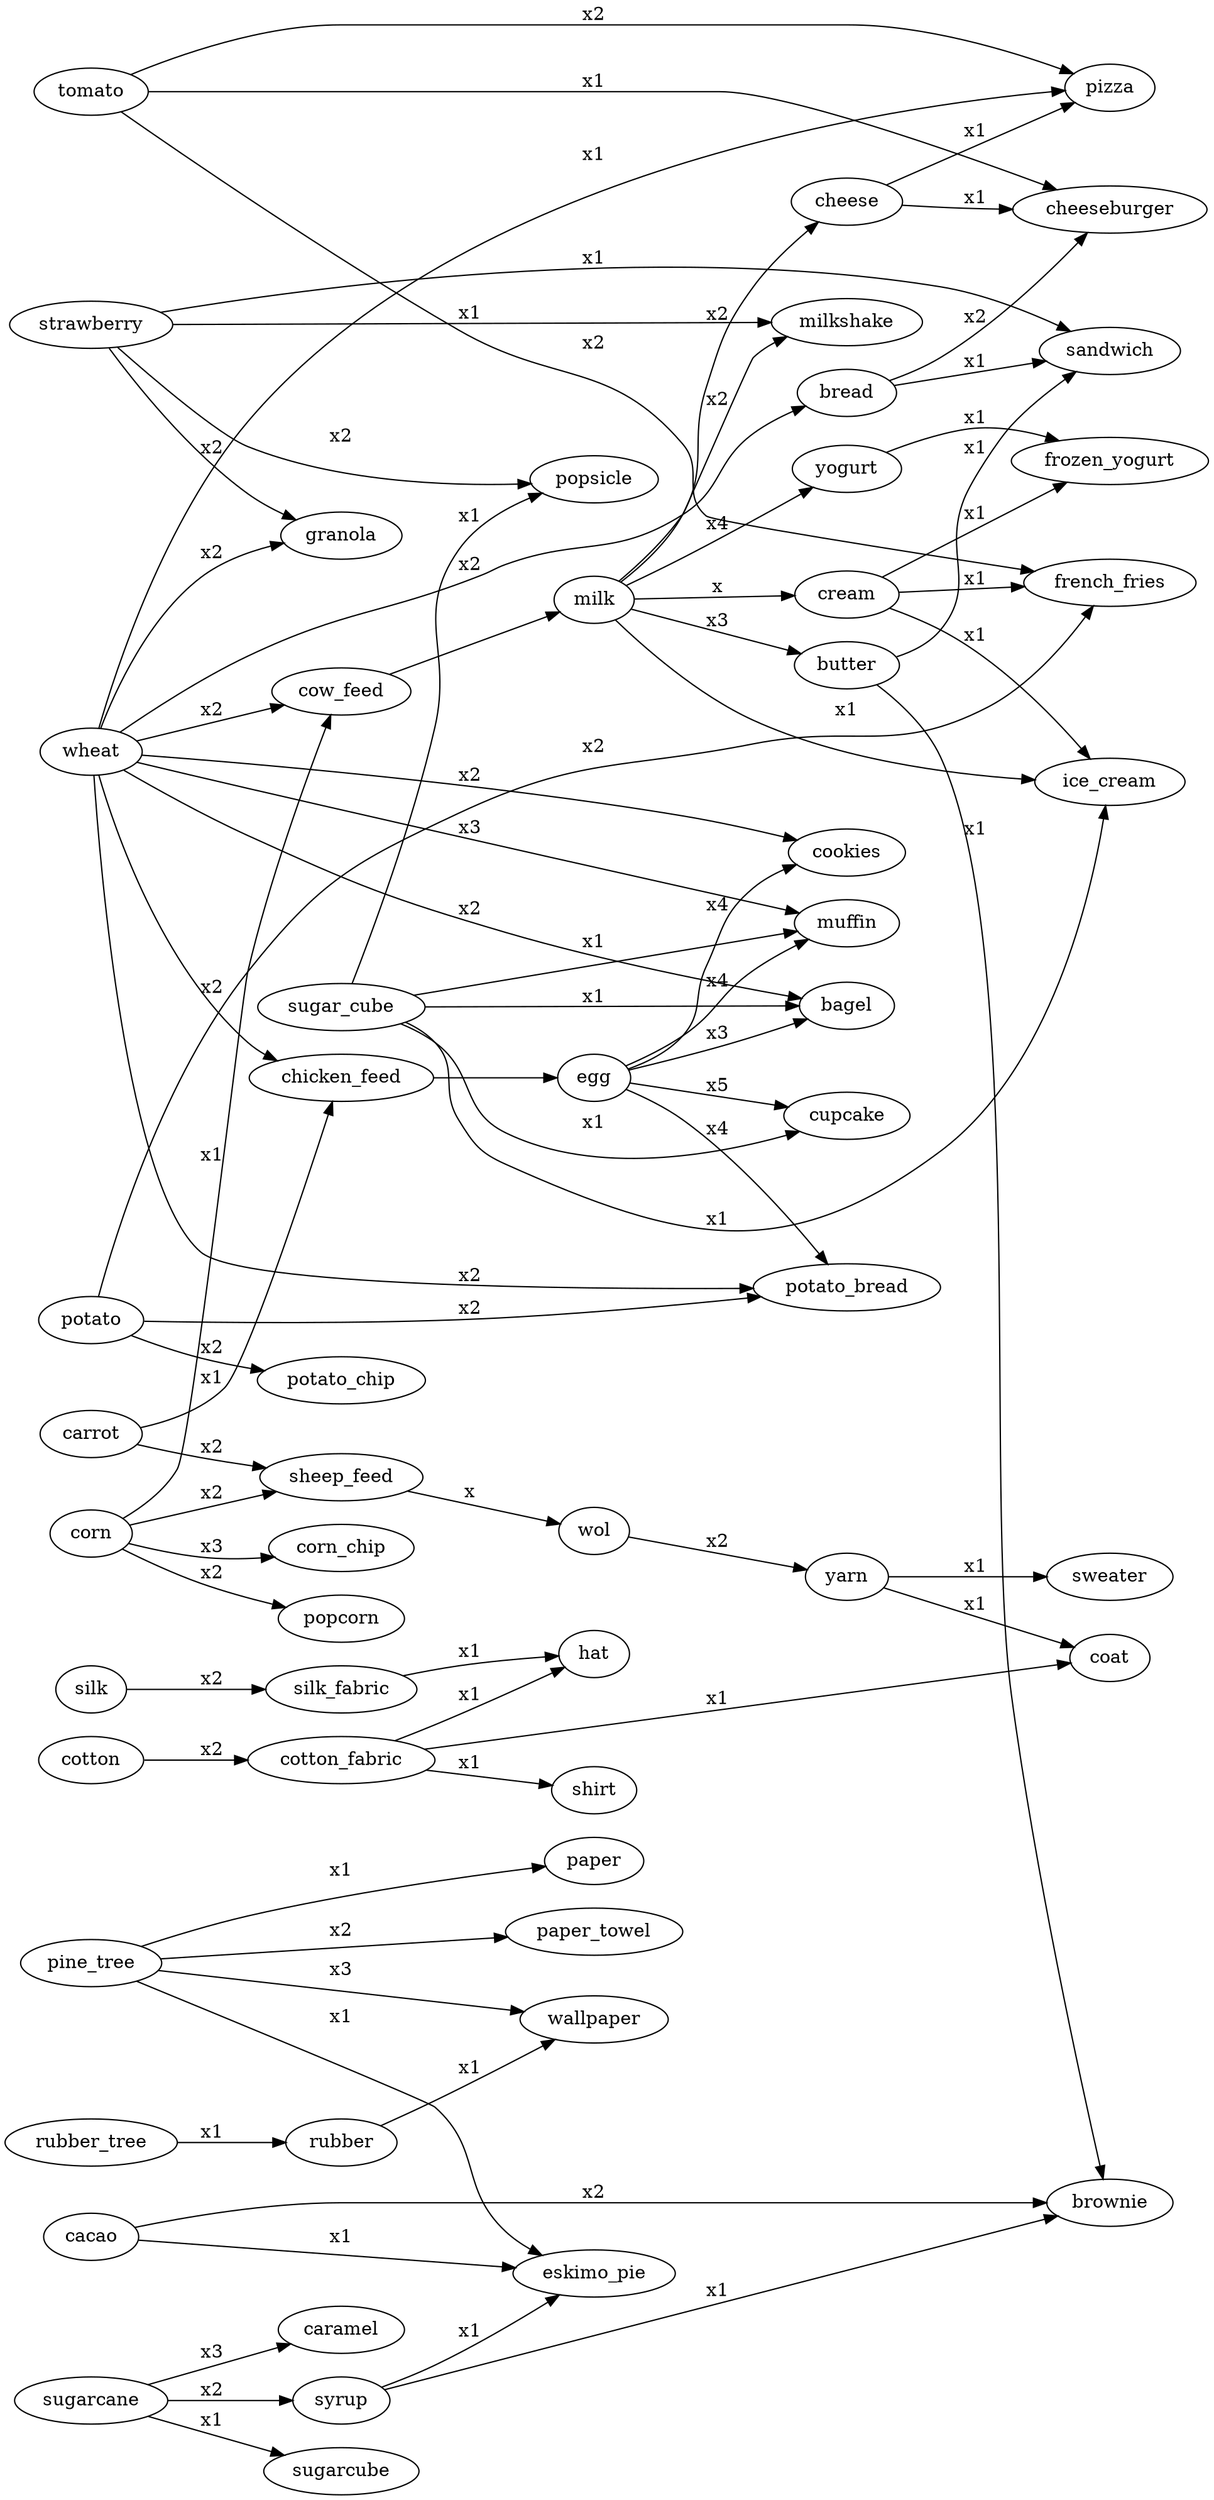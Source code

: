 # online visualization http://viz-js.com/

digraph G {
    rankdir=LR;

    { rank=same; wheat; corn; carrot; sugarcane; tomato; strawberry; potato; pine_tree; cacao; cotton; rubber_tree; silk; }
    { rank=same; cow_feed; chicken_feed; sheep_feed } 
    { rank=same; sugar_cube; syrup; caramel; popcorn; corn_chip; granola; potato_chip } 
    { rank=same; milk;egg; wol; paper; paper_towel; wallpaper } 

	subgraph farm {
		node [style=filled, color=yellow];
		wheat; 
		corn; 
		carrot;
		sugarcane;
		tomato;
		strawberry;
		potato;
		pine_tree;
		cacao;
		cotton;
		rubber_tree;
		silk;
		label = "Farm";
		color=blue
	}

    subgraph feed_mill {
        label="Feed Mill";
        cow_feed; chicken_feed; sheep_feed
    }

    subgraph sugar_factory {
        label="Sugar Factory";
        sugar_cube; syrup; caramel
    }

    subgraph snack_factory {
        label="Snack Factory";
        popcorn; corn_chip; granola; potato_chip
    }

    subgraph paper_factory {
        label="Paper Factory";
        paper; paper_towel; wallpaper
    }

    subgraph rubber_factory {
        label="Rubber Factory";
        rubber;
    }

    subgraph cow_shed {
        label="Cow shed";
        milk;
    }

    subgraph chicken_coop {
        label="chicken coop";
        egg;
    }

    subgraph sheep_farm {
        label="Sheep farm";
        wol;
    }

    subgraph dairy_factory {
        label="Dairy factory";
        cream; cheese; yogurt; butter
    }

    subgraph bakery {
        label="Bakery";
        bread; cookies; bagel; pizza; potato_bread
    }

    subgraph textile_factory {
        label="Textile Factory";
        yarn; cotton_fabric; silk_fabric 
    }

    subgraph tailor_shop {
        label="Tailor Shop";
        shirt; sweater; coat; hat
    }

    subgraph fast_food {
        label="Fast Food Restaurant";
        milkshake; cheeseburger; sandwich; french_fries
    }

    subgraph pastry_factory {
        label="Pastry Factory";
        muffin; brownie; cupcake
    }

    subgraph ice_cream_factory {
        label="Ice Cream Factory";
        ice_cream; popsicle; frozen_yogurt; eskimo_pie
    }

    wheat -> cow_feed[label="x2"];
    wheat -> chicken_feed[label="x2"];
    wheat -> granola[label="x2"];
    wheat -> muffin[label="x3"];
    wheat -> bread[label="x2"];
    wheat -> cookies[label="x2"];
    wheat -> bagel[label="x2"];
    wheat -> pizza[label="x1"];
    wheat -> potato_bread[label="x2"];
    
    corn -> cow_feed[label="x1"];
    corn -> sheep_feed[label="x2"];
    corn -> popcorn[label="x2"];
    corn -> corn_chip[label="x3"];
    
    carrot -> chicken_feed[label="x1"];
    carrot -> sheep_feed[label="x2"];

    sugarcane -> sugarcube[label="x1"];
    sugarcane -> syrup[label="x2"];
    sugarcane -> caramel[label="x3"];
    
    strawberry -> milkshake[label="x1"];
    strawberry -> sandwich[label="x1"];
    strawberry -> popsicle[label="x2"];
    strawberry -> granola[label="x2"];
    
    tomato -> cheeseburger[label="x1"];
    tomato -> french_fries[label="x2"];
    tomato -> pizza[label="x2"];
    
    potato -> french_fries[label="x2"];
    potato -> potato_bread[label="x2"];
    potato -> potato_chip[label="x2"];
    
    cacao -> brownie[label="x2"];
    cacao -> eskimo_pie[label="x1"];
    
    pine_tree -> eskimo_pie[label="x1"];
    pine_tree -> paper[label="x1"];
    pine_tree -> paper_towel[label="x2"];
    pine_tree -> wallpaper[label="x3"];
    
    cotton -> cotton_fabric[label="x2"];
    
    silk -> silk_fabric[label="x2"];
    
    rubber_tree -> rubber[label="x1"];

    cow_feed -> milk[label=""];
    chicken_feed -> egg [label=""];
    sheep_feed -> wol[label="x"];
    
    sugar_cube -> muffin[label="x1"];
    sugar_cube -> cupcake[label="x1"];
    sugar_cube -> ice_cream[label="x1"];
    sugar_cube -> popsicle[label="x1"];
    sugar_cube -> bagel[label="x1"];

    syrup -> brownie[label="x1"];
    syrup -> eskimo_pie[label="x1"];
    
    rubber -> wallpaper[label="x1"];
    
    milk -> cream[label="x"];
    milk -> cheese[label="x2"];
    milk -> ice_cream[label="x1"];
    milk -> butter[label="x3"];
    milk -> yogurt[label="x4"];
    milk -> milkshake[label="x2"];

    egg -> muffin[label="x4"];
    egg -> cupcake[label="x5"];
    egg -> cookies[label="x4"];
    egg -> bagel[label="x3"];
    egg -> potato_bread[label="x4"];
    
    wol -> yarn[label="x2"];

    cream -> french_fries[label="x1"];
    cream -> ice_cream[label="x1"];
    cream -> frozen_yogurt[label="x1"];
    
    cheese -> cheeseburger[label="x1"];
    cheese -> pizza[label="x1"];
    
    butter -> sandwich[label="x1"];
    butter -> brownie[label="x1"];
    
    yogurt -> frozen_yogurt[label="x1"];
    
    yarn -> sweater[label="x1"];
    yarn -> coat[label="x1"];
    
    cotton_fabric -> shirt[label="x1"];
    cotton_fabric -> coat[label="x1"];
    cotton_fabric -> hat[label="x1"];
    
    silk_fabric -> hat[label="x1"];
    
    bread -> cheeseburger[label="x2"];
    bread -> sandwich[label="x1"];

}


